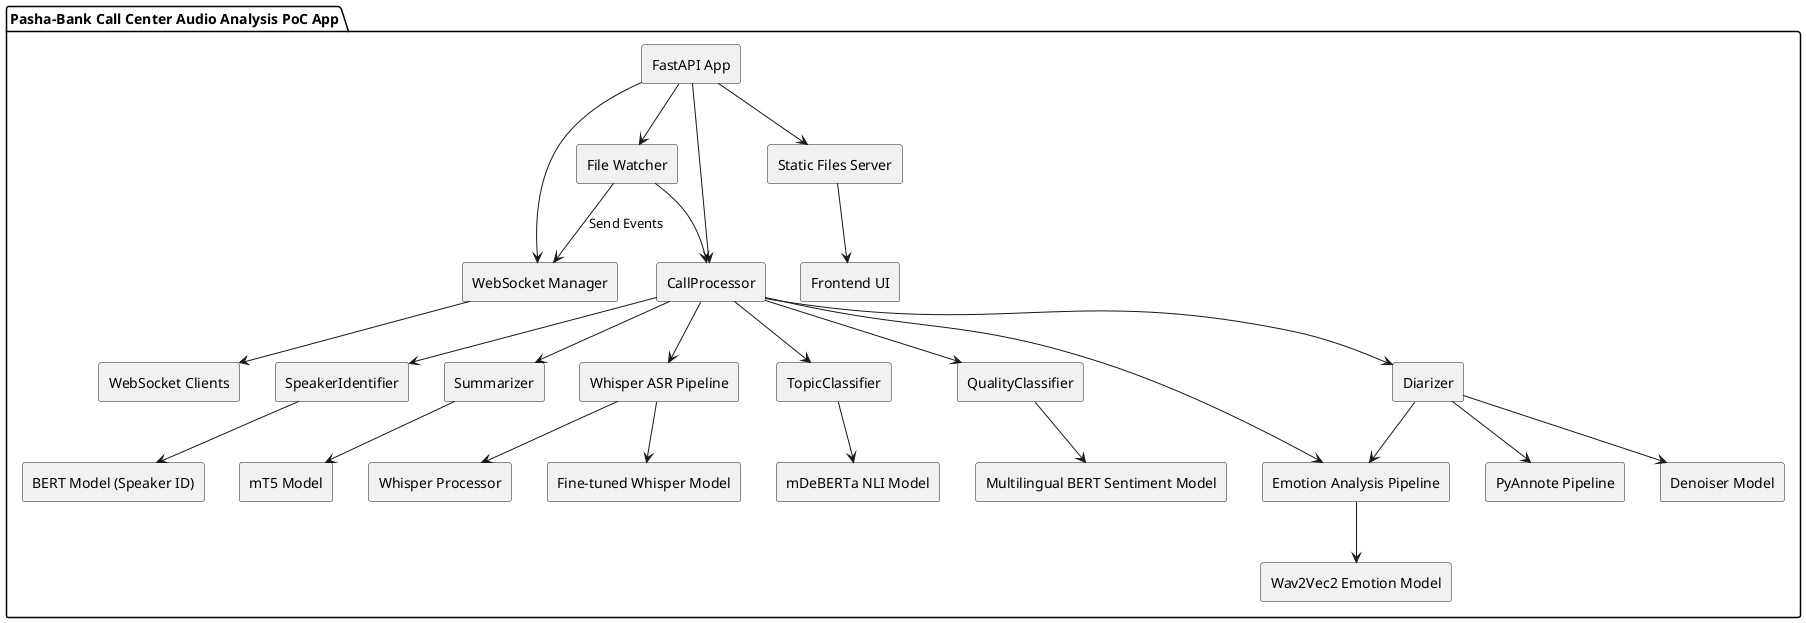@startuml
skinparam componentStyle rectangle
skinparam shadowing false
skinparam defaultTextAlignment center

package "Pasha-Bank Call Center Audio Analysis PoC App" {
  
  [FastAPI App] --> [WebSocket Manager]
  [FastAPI App] --> [File Watcher]
  [FastAPI App] --> [CallProcessor]
  [FastAPI App] --> [Static Files Server]

  [File Watcher] --> [CallProcessor]
  [File Watcher] --> [WebSocket Manager] : Send Events

  [WebSocket Manager] --> [WebSocket Clients]

  [CallProcessor] --> [Diarizer]
  [CallProcessor] --> [SpeakerIdentifier]
  [CallProcessor] --> [Summarizer]
  [CallProcessor] --> [Whisper ASR Pipeline]
  [CallProcessor] --> [Emotion Analysis Pipeline]
  [CallProcessor] --> [TopicClassifier]
  [CallProcessor] --> [QualityClassifier]

  [Diarizer] --> [PyAnnote Pipeline]
  [Diarizer] --> [Denoiser Model]
  [Diarizer] --> [Emotion Analysis Pipeline]

  [SpeakerIdentifier] --> [BERT Model (Speaker ID)]
  [Summarizer] --> [mT5 Model]

  [Whisper ASR Pipeline] --> [Fine-tuned Whisper Model]
  [Whisper ASR Pipeline] --> [Whisper Processor]

  [Emotion Analysis Pipeline] --> [Wav2Vec2 Emotion Model]
  [TopicClassifier] --> [mDeBERTa NLI Model]
  [QualityClassifier] --> [Multilingual BERT Sentiment Model]

  [Static Files Server] --> [Frontend UI]

}

@enduml